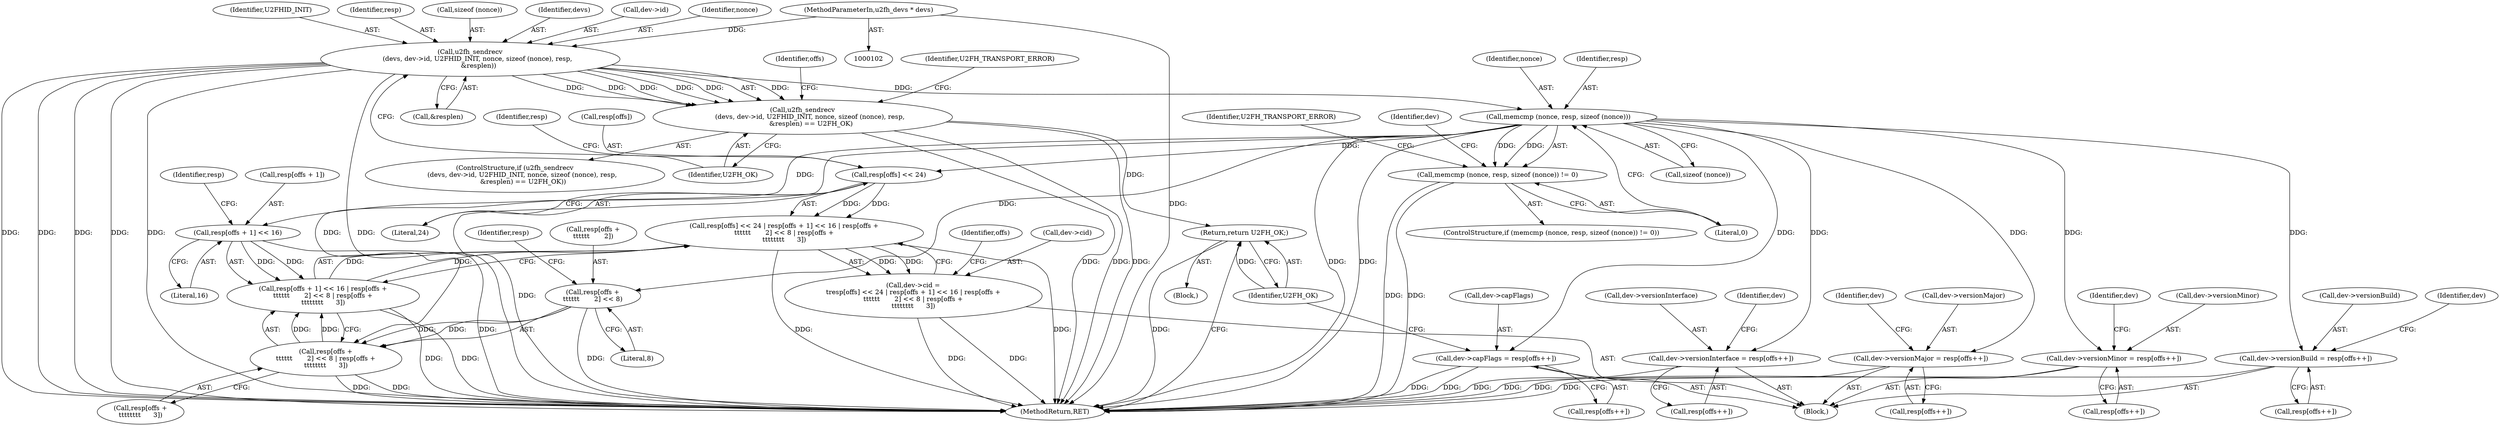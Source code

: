 digraph "0_libu2f-host_e4bb58cc8b6202a421e65f8230217d8ae6e16eb5@API" {
"1000128" [label="(Call,u2fh_sendrecv\n       (devs, dev->id, U2FHID_INIT, nonce, sizeof (nonce), resp,\n        &resplen))"];
"1000103" [label="(MethodParameterIn,u2fh_devs * devs)"];
"1000127" [label="(Call,u2fh_sendrecv\n       (devs, dev->id, U2FHID_INIT, nonce, sizeof (nonce), resp,\n        &resplen) == U2FH_OK)"];
"1000243" [label="(Return,return U2FH_OK;)"];
"1000156" [label="(Call,memcmp (nonce, resp, sizeof (nonce)))"];
"1000155" [label="(Call,memcmp (nonce, resp, sizeof (nonce)) != 0)"];
"1000170" [label="(Call,resp[offs] << 24)"];
"1000169" [label="(Call,resp[offs] << 24 | resp[offs + 1] << 16 | resp[offs +\n\t\t\t\t\t\t       2] << 8 | resp[offs +\n\t\t\t\t\t\t\t\t      3])"];
"1000165" [label="(Call,dev->cid =\n\tresp[offs] << 24 | resp[offs + 1] << 16 | resp[offs +\n\t\t\t\t\t\t       2] << 8 | resp[offs +\n\t\t\t\t\t\t\t\t      3])"];
"1000176" [label="(Call,resp[offs + 1] << 16)"];
"1000175" [label="(Call,resp[offs + 1] << 16 | resp[offs +\n\t\t\t\t\t\t       2] << 8 | resp[offs +\n\t\t\t\t\t\t\t\t      3])"];
"1000184" [label="(Call,resp[offs +\n\t\t\t\t\t\t       2] << 8)"];
"1000183" [label="(Call,resp[offs +\n\t\t\t\t\t\t       2] << 8 | resp[offs +\n\t\t\t\t\t\t\t\t      3])"];
"1000199" [label="(Call,dev->versionInterface = resp[offs++])"];
"1000207" [label="(Call,dev->versionMajor = resp[offs++])"];
"1000215" [label="(Call,dev->versionMinor = resp[offs++])"];
"1000223" [label="(Call,dev->versionBuild = resp[offs++])"];
"1000231" [label="(Call,dev->capFlags = resp[offs++])"];
"1000185" [label="(Call,resp[offs +\n\t\t\t\t\t\t       2])"];
"1000166" [label="(Call,dev->cid)"];
"1000217" [label="(Identifier,dev)"];
"1000135" [label="(Call,sizeof (nonce))"];
"1000157" [label="(Identifier,nonce)"];
"1000219" [label="(Call,resp[offs++])"];
"1000224" [label="(Call,dev->versionBuild)"];
"1000138" [label="(Call,&resplen)"];
"1000129" [label="(Identifier,devs)"];
"1000128" [label="(Call,u2fh_sendrecv\n       (devs, dev->id, U2FHID_INIT, nonce, sizeof (nonce), resp,\n        &resplen))"];
"1000103" [label="(MethodParameterIn,u2fh_devs * devs)"];
"1000197" [label="(Identifier,offs)"];
"1000156" [label="(Call,memcmp (nonce, resp, sizeof (nonce)))"];
"1000245" [label="(MethodReturn,RET)"];
"1000243" [label="(Return,return U2FH_OK;)"];
"1000158" [label="(Identifier,resp)"];
"1000191" [label="(Call,resp[offs +\n\t\t\t\t\t\t\t\t      3])"];
"1000225" [label="(Identifier,dev)"];
"1000161" [label="(Literal,0)"];
"1000215" [label="(Call,dev->versionMinor = resp[offs++])"];
"1000175" [label="(Call,resp[offs + 1] << 16 | resp[offs +\n\t\t\t\t\t\t       2] << 8 | resp[offs +\n\t\t\t\t\t\t\t\t      3])"];
"1000127" [label="(Call,u2fh_sendrecv\n       (devs, dev->id, U2FHID_INIT, nonce, sizeof (nonce), resp,\n        &resplen) == U2FH_OK)"];
"1000155" [label="(Call,memcmp (nonce, resp, sizeof (nonce)) != 0)"];
"1000130" [label="(Call,dev->id)"];
"1000176" [label="(Call,resp[offs + 1] << 16)"];
"1000199" [label="(Call,dev->versionInterface = resp[offs++])"];
"1000177" [label="(Call,resp[offs + 1])"];
"1000169" [label="(Call,resp[offs] << 24 | resp[offs + 1] << 16 | resp[offs +\n\t\t\t\t\t\t       2] << 8 | resp[offs +\n\t\t\t\t\t\t\t\t      3])"];
"1000232" [label="(Call,dev->capFlags)"];
"1000203" [label="(Call,resp[offs++])"];
"1000211" [label="(Call,resp[offs++])"];
"1000209" [label="(Identifier,dev)"];
"1000192" [label="(Identifier,resp)"];
"1000216" [label="(Call,dev->versionMinor)"];
"1000170" [label="(Call,resp[offs] << 24)"];
"1000165" [label="(Call,dev->cid =\n\tresp[offs] << 24 | resp[offs + 1] << 16 | resp[offs +\n\t\t\t\t\t\t       2] << 8 | resp[offs +\n\t\t\t\t\t\t\t\t      3])"];
"1000140" [label="(Identifier,U2FH_OK)"];
"1000242" [label="(Identifier,U2FH_TRANSPORT_ERROR)"];
"1000154" [label="(ControlStructure,if (memcmp (nonce, resp, sizeof (nonce)) != 0))"];
"1000200" [label="(Call,dev->versionInterface)"];
"1000167" [label="(Identifier,dev)"];
"1000134" [label="(Identifier,nonce)"];
"1000159" [label="(Call,sizeof (nonce))"];
"1000174" [label="(Literal,24)"];
"1000133" [label="(Identifier,U2FHID_INIT)"];
"1000164" [label="(Identifier,U2FH_TRANSPORT_ERROR)"];
"1000184" [label="(Call,resp[offs +\n\t\t\t\t\t\t       2] << 8)"];
"1000178" [label="(Identifier,resp)"];
"1000182" [label="(Literal,16)"];
"1000190" [label="(Literal,8)"];
"1000141" [label="(Block,)"];
"1000186" [label="(Identifier,resp)"];
"1000208" [label="(Call,dev->versionMajor)"];
"1000233" [label="(Identifier,dev)"];
"1000227" [label="(Call,resp[offs++])"];
"1000126" [label="(ControlStructure,if (u2fh_sendrecv\n       (devs, dev->id, U2FHID_INIT, nonce, sizeof (nonce), resp,\n        &resplen) == U2FH_OK))"];
"1000183" [label="(Call,resp[offs +\n\t\t\t\t\t\t       2] << 8 | resp[offs +\n\t\t\t\t\t\t\t\t      3])"];
"1000223" [label="(Call,dev->versionBuild = resp[offs++])"];
"1000105" [label="(Block,)"];
"1000244" [label="(Identifier,U2FH_OK)"];
"1000207" [label="(Call,dev->versionMajor = resp[offs++])"];
"1000235" [label="(Call,resp[offs++])"];
"1000144" [label="(Identifier,offs)"];
"1000137" [label="(Identifier,resp)"];
"1000171" [label="(Call,resp[offs])"];
"1000231" [label="(Call,dev->capFlags = resp[offs++])"];
"1000128" -> "1000127"  [label="AST: "];
"1000128" -> "1000138"  [label="CFG: "];
"1000129" -> "1000128"  [label="AST: "];
"1000130" -> "1000128"  [label="AST: "];
"1000133" -> "1000128"  [label="AST: "];
"1000134" -> "1000128"  [label="AST: "];
"1000135" -> "1000128"  [label="AST: "];
"1000137" -> "1000128"  [label="AST: "];
"1000138" -> "1000128"  [label="AST: "];
"1000140" -> "1000128"  [label="CFG: "];
"1000128" -> "1000245"  [label="DDG: "];
"1000128" -> "1000245"  [label="DDG: "];
"1000128" -> "1000245"  [label="DDG: "];
"1000128" -> "1000245"  [label="DDG: "];
"1000128" -> "1000245"  [label="DDG: "];
"1000128" -> "1000245"  [label="DDG: "];
"1000128" -> "1000127"  [label="DDG: "];
"1000128" -> "1000127"  [label="DDG: "];
"1000128" -> "1000127"  [label="DDG: "];
"1000128" -> "1000127"  [label="DDG: "];
"1000128" -> "1000127"  [label="DDG: "];
"1000128" -> "1000127"  [label="DDG: "];
"1000103" -> "1000128"  [label="DDG: "];
"1000128" -> "1000156"  [label="DDG: "];
"1000103" -> "1000102"  [label="AST: "];
"1000103" -> "1000245"  [label="DDG: "];
"1000127" -> "1000126"  [label="AST: "];
"1000127" -> "1000140"  [label="CFG: "];
"1000140" -> "1000127"  [label="AST: "];
"1000144" -> "1000127"  [label="CFG: "];
"1000242" -> "1000127"  [label="CFG: "];
"1000127" -> "1000245"  [label="DDG: "];
"1000127" -> "1000245"  [label="DDG: "];
"1000127" -> "1000245"  [label="DDG: "];
"1000127" -> "1000243"  [label="DDG: "];
"1000243" -> "1000105"  [label="AST: "];
"1000243" -> "1000244"  [label="CFG: "];
"1000244" -> "1000243"  [label="AST: "];
"1000245" -> "1000243"  [label="CFG: "];
"1000243" -> "1000245"  [label="DDG: "];
"1000244" -> "1000243"  [label="DDG: "];
"1000156" -> "1000155"  [label="AST: "];
"1000156" -> "1000159"  [label="CFG: "];
"1000157" -> "1000156"  [label="AST: "];
"1000158" -> "1000156"  [label="AST: "];
"1000159" -> "1000156"  [label="AST: "];
"1000161" -> "1000156"  [label="CFG: "];
"1000156" -> "1000245"  [label="DDG: "];
"1000156" -> "1000245"  [label="DDG: "];
"1000156" -> "1000155"  [label="DDG: "];
"1000156" -> "1000155"  [label="DDG: "];
"1000156" -> "1000170"  [label="DDG: "];
"1000156" -> "1000176"  [label="DDG: "];
"1000156" -> "1000184"  [label="DDG: "];
"1000156" -> "1000183"  [label="DDG: "];
"1000156" -> "1000199"  [label="DDG: "];
"1000156" -> "1000207"  [label="DDG: "];
"1000156" -> "1000215"  [label="DDG: "];
"1000156" -> "1000223"  [label="DDG: "];
"1000156" -> "1000231"  [label="DDG: "];
"1000155" -> "1000154"  [label="AST: "];
"1000155" -> "1000161"  [label="CFG: "];
"1000161" -> "1000155"  [label="AST: "];
"1000164" -> "1000155"  [label="CFG: "];
"1000167" -> "1000155"  [label="CFG: "];
"1000155" -> "1000245"  [label="DDG: "];
"1000155" -> "1000245"  [label="DDG: "];
"1000170" -> "1000169"  [label="AST: "];
"1000170" -> "1000174"  [label="CFG: "];
"1000171" -> "1000170"  [label="AST: "];
"1000174" -> "1000170"  [label="AST: "];
"1000178" -> "1000170"  [label="CFG: "];
"1000170" -> "1000245"  [label="DDG: "];
"1000170" -> "1000169"  [label="DDG: "];
"1000170" -> "1000169"  [label="DDG: "];
"1000169" -> "1000165"  [label="AST: "];
"1000169" -> "1000175"  [label="CFG: "];
"1000175" -> "1000169"  [label="AST: "];
"1000165" -> "1000169"  [label="CFG: "];
"1000169" -> "1000245"  [label="DDG: "];
"1000169" -> "1000245"  [label="DDG: "];
"1000169" -> "1000165"  [label="DDG: "];
"1000169" -> "1000165"  [label="DDG: "];
"1000175" -> "1000169"  [label="DDG: "];
"1000175" -> "1000169"  [label="DDG: "];
"1000165" -> "1000141"  [label="AST: "];
"1000166" -> "1000165"  [label="AST: "];
"1000197" -> "1000165"  [label="CFG: "];
"1000165" -> "1000245"  [label="DDG: "];
"1000165" -> "1000245"  [label="DDG: "];
"1000176" -> "1000175"  [label="AST: "];
"1000176" -> "1000182"  [label="CFG: "];
"1000177" -> "1000176"  [label="AST: "];
"1000182" -> "1000176"  [label="AST: "];
"1000186" -> "1000176"  [label="CFG: "];
"1000176" -> "1000245"  [label="DDG: "];
"1000176" -> "1000175"  [label="DDG: "];
"1000176" -> "1000175"  [label="DDG: "];
"1000175" -> "1000183"  [label="CFG: "];
"1000183" -> "1000175"  [label="AST: "];
"1000175" -> "1000245"  [label="DDG: "];
"1000175" -> "1000245"  [label="DDG: "];
"1000183" -> "1000175"  [label="DDG: "];
"1000183" -> "1000175"  [label="DDG: "];
"1000184" -> "1000183"  [label="AST: "];
"1000184" -> "1000190"  [label="CFG: "];
"1000185" -> "1000184"  [label="AST: "];
"1000190" -> "1000184"  [label="AST: "];
"1000192" -> "1000184"  [label="CFG: "];
"1000184" -> "1000245"  [label="DDG: "];
"1000184" -> "1000183"  [label="DDG: "];
"1000184" -> "1000183"  [label="DDG: "];
"1000183" -> "1000191"  [label="CFG: "];
"1000191" -> "1000183"  [label="AST: "];
"1000183" -> "1000245"  [label="DDG: "];
"1000183" -> "1000245"  [label="DDG: "];
"1000199" -> "1000141"  [label="AST: "];
"1000199" -> "1000203"  [label="CFG: "];
"1000200" -> "1000199"  [label="AST: "];
"1000203" -> "1000199"  [label="AST: "];
"1000209" -> "1000199"  [label="CFG: "];
"1000199" -> "1000245"  [label="DDG: "];
"1000207" -> "1000141"  [label="AST: "];
"1000207" -> "1000211"  [label="CFG: "];
"1000208" -> "1000207"  [label="AST: "];
"1000211" -> "1000207"  [label="AST: "];
"1000217" -> "1000207"  [label="CFG: "];
"1000207" -> "1000245"  [label="DDG: "];
"1000215" -> "1000141"  [label="AST: "];
"1000215" -> "1000219"  [label="CFG: "];
"1000216" -> "1000215"  [label="AST: "];
"1000219" -> "1000215"  [label="AST: "];
"1000225" -> "1000215"  [label="CFG: "];
"1000215" -> "1000245"  [label="DDG: "];
"1000223" -> "1000141"  [label="AST: "];
"1000223" -> "1000227"  [label="CFG: "];
"1000224" -> "1000223"  [label="AST: "];
"1000227" -> "1000223"  [label="AST: "];
"1000233" -> "1000223"  [label="CFG: "];
"1000223" -> "1000245"  [label="DDG: "];
"1000231" -> "1000141"  [label="AST: "];
"1000231" -> "1000235"  [label="CFG: "];
"1000232" -> "1000231"  [label="AST: "];
"1000235" -> "1000231"  [label="AST: "];
"1000244" -> "1000231"  [label="CFG: "];
"1000231" -> "1000245"  [label="DDG: "];
"1000231" -> "1000245"  [label="DDG: "];
}
